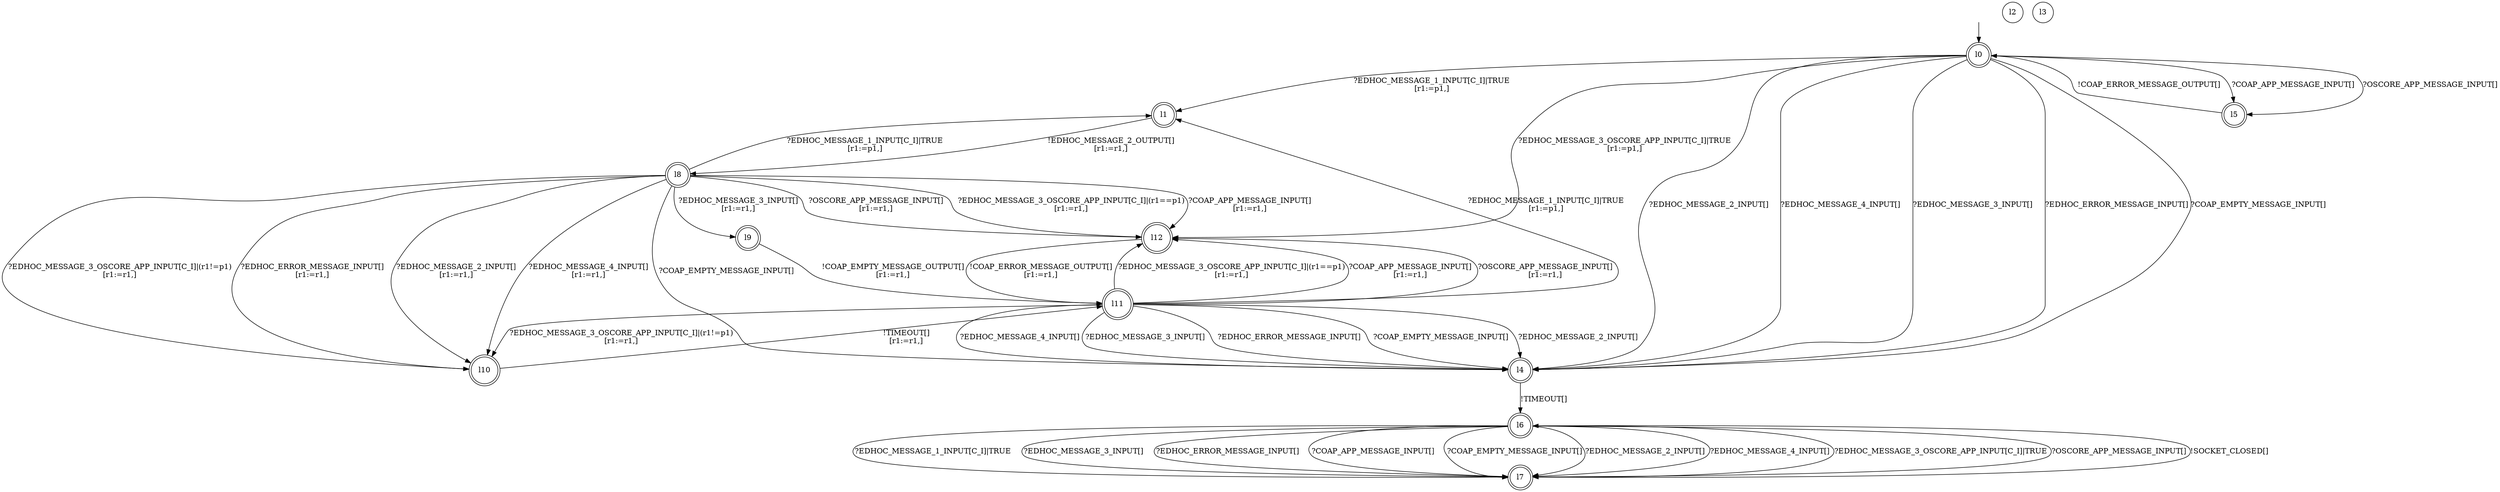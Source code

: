 digraph RA {
"" [shape=none,label=<>]
"l0" [shape=doublecircle]
"l1" [shape=doublecircle]
"l2" [shape=circle]
"l3" [shape=circle]
"l4" [shape=doublecircle]
"l5" [shape=doublecircle]
"l6" [shape=doublecircle]
"l7" [shape=doublecircle]
"l8" [shape=doublecircle]
"l9" [shape=doublecircle]
"l10" [shape=doublecircle]
"l11" [shape=doublecircle]
"l12" [shape=doublecircle]
"" -> "l0"
"l0" -> "l1" [label=<?EDHOC_MESSAGE_1_INPUT[C_I]|TRUE<BR />[r1:=p1,]>]
"l0" -> "l4" [label=<?EDHOC_MESSAGE_3_INPUT[]>]
"l0" -> "l4" [label=<?EDHOC_ERROR_MESSAGE_INPUT[]>]
"l0" -> "l4" [label=<?COAP_EMPTY_MESSAGE_INPUT[]>]
"l0" -> "l4" [label=<?EDHOC_MESSAGE_2_INPUT[]>]
"l0" -> "l4" [label=<?EDHOC_MESSAGE_4_INPUT[]>]
"l0" -> "l5" [label=<?COAP_APP_MESSAGE_INPUT[]>]
"l0" -> "l5" [label=<?OSCORE_APP_MESSAGE_INPUT[]>]
"l0" -> "l12" [label=<?EDHOC_MESSAGE_3_OSCORE_APP_INPUT[C_I]|TRUE<BR />[r1:=p1,]>]
"l1" -> "l8" [label=<!EDHOC_MESSAGE_2_OUTPUT[]<BR />[r1:=r1,]>]
"l4" -> "l6" [label=<!TIMEOUT[]>]
"l5" -> "l0" [label=<!COAP_ERROR_MESSAGE_OUTPUT[]>]
"l6" -> "l7" [label=<?EDHOC_MESSAGE_1_INPUT[C_I]|TRUE>]
"l6" -> "l7" [label=<?EDHOC_MESSAGE_3_INPUT[]>]
"l6" -> "l7" [label=<?EDHOC_ERROR_MESSAGE_INPUT[]>]
"l6" -> "l7" [label=<?COAP_APP_MESSAGE_INPUT[]>]
"l6" -> "l7" [label=<?COAP_EMPTY_MESSAGE_INPUT[]>]
"l6" -> "l7" [label=<?EDHOC_MESSAGE_2_INPUT[]>]
"l6" -> "l7" [label=<?EDHOC_MESSAGE_4_INPUT[]>]
"l6" -> "l7" [label=<?EDHOC_MESSAGE_3_OSCORE_APP_INPUT[C_I]|TRUE>]
"l6" -> "l7" [label=<?OSCORE_APP_MESSAGE_INPUT[]>]
"l7" -> "l6" [label=<!SOCKET_CLOSED[]>]
"l8" -> "l1" [label=<?EDHOC_MESSAGE_1_INPUT[C_I]|TRUE<BR />[r1:=p1,]>]
"l8" -> "l4" [label=<?COAP_EMPTY_MESSAGE_INPUT[]>]
"l8" -> "l9" [label=<?EDHOC_MESSAGE_3_INPUT[]<BR />[r1:=r1,]>]
"l8" -> "l10" [label=<?EDHOC_ERROR_MESSAGE_INPUT[]<BR />[r1:=r1,]>]
"l8" -> "l10" [label=<?EDHOC_MESSAGE_2_INPUT[]<BR />[r1:=r1,]>]
"l8" -> "l10" [label=<?EDHOC_MESSAGE_4_INPUT[]<BR />[r1:=r1,]>]
"l8" -> "l10" [label=<?EDHOC_MESSAGE_3_OSCORE_APP_INPUT[C_I]|(r1!=p1)<BR />[r1:=r1,]>]
"l8" -> "l12" [label=<?EDHOC_MESSAGE_3_OSCORE_APP_INPUT[C_I]|(r1==p1)<BR />[r1:=r1,]>]
"l8" -> "l12" [label=<?COAP_APP_MESSAGE_INPUT[]<BR />[r1:=r1,]>]
"l8" -> "l12" [label=<?OSCORE_APP_MESSAGE_INPUT[]<BR />[r1:=r1,]>]
"l9" -> "l11" [label=<!COAP_EMPTY_MESSAGE_OUTPUT[]<BR />[r1:=r1,]>]
"l10" -> "l11" [label=<!TIMEOUT[]<BR />[r1:=r1,]>]
"l11" -> "l1" [label=<?EDHOC_MESSAGE_1_INPUT[C_I]|TRUE<BR />[r1:=p1,]>]
"l11" -> "l4" [label=<?EDHOC_MESSAGE_3_INPUT[]>]
"l11" -> "l4" [label=<?EDHOC_ERROR_MESSAGE_INPUT[]>]
"l11" -> "l4" [label=<?COAP_EMPTY_MESSAGE_INPUT[]>]
"l11" -> "l4" [label=<?EDHOC_MESSAGE_2_INPUT[]>]
"l11" -> "l4" [label=<?EDHOC_MESSAGE_4_INPUT[]>]
"l11" -> "l10" [label=<?EDHOC_MESSAGE_3_OSCORE_APP_INPUT[C_I]|(r1!=p1)<BR />[r1:=r1,]>]
"l11" -> "l12" [label=<?EDHOC_MESSAGE_3_OSCORE_APP_INPUT[C_I]|(r1==p1)<BR />[r1:=r1,]>]
"l11" -> "l12" [label=<?COAP_APP_MESSAGE_INPUT[]<BR />[r1:=r1,]>]
"l11" -> "l12" [label=<?OSCORE_APP_MESSAGE_INPUT[]<BR />[r1:=r1,]>]
"l12" -> "l11" [label=<!COAP_ERROR_MESSAGE_OUTPUT[]<BR />[r1:=r1,]>]
}
